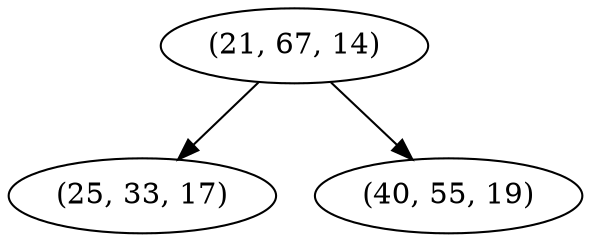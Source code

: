 digraph tree {
    "(21, 67, 14)";
    "(25, 33, 17)";
    "(40, 55, 19)";
    "(21, 67, 14)" -> "(25, 33, 17)";
    "(21, 67, 14)" -> "(40, 55, 19)";
}
